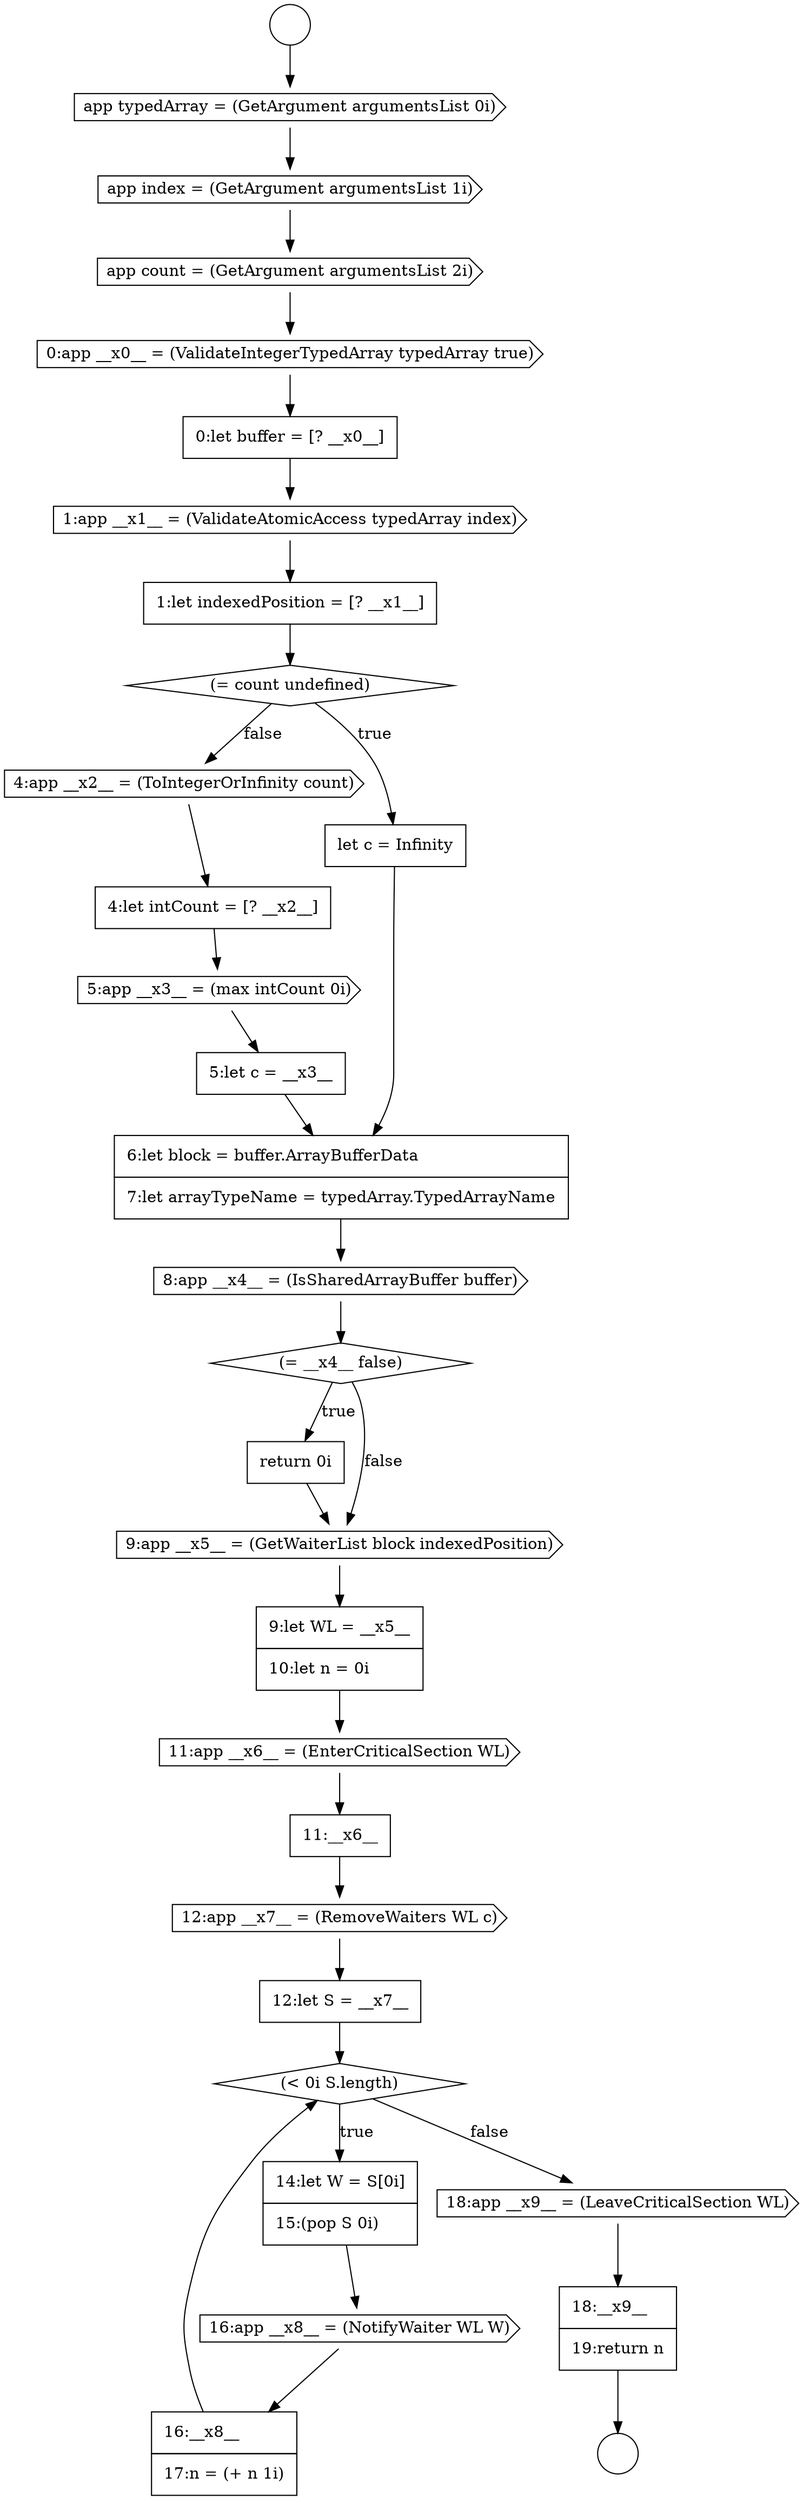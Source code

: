 digraph {
  node18171 [shape=none, margin=0, label=<<font color="black">
    <table border="0" cellborder="1" cellspacing="0" cellpadding="10">
      <tr><td align="left">return 0i</td></tr>
    </table>
  </font>> color="black" fillcolor="white" style=filled]
  node18155 [shape=cds, label=<<font color="black">app typedArray = (GetArgument argumentsList 0i)</font>> color="black" fillcolor="white" style=filled]
  node18175 [shape=none, margin=0, label=<<font color="black">
    <table border="0" cellborder="1" cellspacing="0" cellpadding="10">
      <tr><td align="left">11:__x6__</td></tr>
    </table>
  </font>> color="black" fillcolor="white" style=filled]
  node18158 [shape=cds, label=<<font color="black">0:app __x0__ = (ValidateIntegerTypedArray typedArray true)</font>> color="black" fillcolor="white" style=filled]
  node18177 [shape=none, margin=0, label=<<font color="black">
    <table border="0" cellborder="1" cellspacing="0" cellpadding="10">
      <tr><td align="left">12:let S = __x7__</td></tr>
    </table>
  </font>> color="black" fillcolor="white" style=filled]
  node18168 [shape=none, margin=0, label=<<font color="black">
    <table border="0" cellborder="1" cellspacing="0" cellpadding="10">
      <tr><td align="left">6:let block = buffer.ArrayBufferData</td></tr>
      <tr><td align="left">7:let arrayTypeName = typedArray.TypedArrayName</td></tr>
    </table>
  </font>> color="black" fillcolor="white" style=filled]
  node18183 [shape=none, margin=0, label=<<font color="black">
    <table border="0" cellborder="1" cellspacing="0" cellpadding="10">
      <tr><td align="left">18:__x9__</td></tr>
      <tr><td align="left">19:return n</td></tr>
    </table>
  </font>> color="black" fillcolor="white" style=filled]
  node18172 [shape=cds, label=<<font color="black">9:app __x5__ = (GetWaiterList block indexedPosition)</font>> color="black" fillcolor="white" style=filled]
  node18176 [shape=cds, label=<<font color="black">12:app __x7__ = (RemoveWaiters WL c)</font>> color="black" fillcolor="white" style=filled]
  node18164 [shape=cds, label=<<font color="black">4:app __x2__ = (ToIntegerOrInfinity count)</font>> color="black" fillcolor="white" style=filled]
  node18156 [shape=cds, label=<<font color="black">app index = (GetArgument argumentsList 1i)</font>> color="black" fillcolor="white" style=filled]
  node18173 [shape=none, margin=0, label=<<font color="black">
    <table border="0" cellborder="1" cellspacing="0" cellpadding="10">
      <tr><td align="left">9:let WL = __x5__</td></tr>
      <tr><td align="left">10:let n = 0i</td></tr>
    </table>
  </font>> color="black" fillcolor="white" style=filled]
  node18160 [shape=cds, label=<<font color="black">1:app __x1__ = (ValidateAtomicAccess typedArray index)</font>> color="black" fillcolor="white" style=filled]
  node18170 [shape=diamond, label=<<font color="black">(= __x4__ false)</font>> color="black" fillcolor="white" style=filled]
  node18179 [shape=none, margin=0, label=<<font color="black">
    <table border="0" cellborder="1" cellspacing="0" cellpadding="10">
      <tr><td align="left">14:let W = S[0i]</td></tr>
      <tr><td align="left">15:(pop S 0i)</td></tr>
    </table>
  </font>> color="black" fillcolor="white" style=filled]
  node18166 [shape=cds, label=<<font color="black">5:app __x3__ = (max intCount 0i)</font>> color="black" fillcolor="white" style=filled]
  node18162 [shape=diamond, label=<<font color="black">(= count undefined)</font>> color="black" fillcolor="white" style=filled]
  node18157 [shape=cds, label=<<font color="black">app count = (GetArgument argumentsList 2i)</font>> color="black" fillcolor="white" style=filled]
  node18174 [shape=cds, label=<<font color="black">11:app __x6__ = (EnterCriticalSection WL)</font>> color="black" fillcolor="white" style=filled]
  node18181 [shape=none, margin=0, label=<<font color="black">
    <table border="0" cellborder="1" cellspacing="0" cellpadding="10">
      <tr><td align="left">16:__x8__</td></tr>
      <tr><td align="left">17:n = (+ n 1i)</td></tr>
    </table>
  </font>> color="black" fillcolor="white" style=filled]
  node18180 [shape=cds, label=<<font color="black">16:app __x8__ = (NotifyWaiter WL W)</font>> color="black" fillcolor="white" style=filled]
  node18154 [shape=circle label=" " color="black" fillcolor="white" style=filled]
  node18165 [shape=none, margin=0, label=<<font color="black">
    <table border="0" cellborder="1" cellspacing="0" cellpadding="10">
      <tr><td align="left">4:let intCount = [? __x2__]</td></tr>
    </table>
  </font>> color="black" fillcolor="white" style=filled]
  node18178 [shape=diamond, label=<<font color="black">(&lt; 0i S.length)</font>> color="black" fillcolor="white" style=filled]
  node18161 [shape=none, margin=0, label=<<font color="black">
    <table border="0" cellborder="1" cellspacing="0" cellpadding="10">
      <tr><td align="left">1:let indexedPosition = [? __x1__]</td></tr>
    </table>
  </font>> color="black" fillcolor="white" style=filled]
  node18159 [shape=none, margin=0, label=<<font color="black">
    <table border="0" cellborder="1" cellspacing="0" cellpadding="10">
      <tr><td align="left">0:let buffer = [? __x0__]</td></tr>
    </table>
  </font>> color="black" fillcolor="white" style=filled]
  node18169 [shape=cds, label=<<font color="black">8:app __x4__ = (IsSharedArrayBuffer buffer)</font>> color="black" fillcolor="white" style=filled]
  node18182 [shape=cds, label=<<font color="black">18:app __x9__ = (LeaveCriticalSection WL)</font>> color="black" fillcolor="white" style=filled]
  node18167 [shape=none, margin=0, label=<<font color="black">
    <table border="0" cellborder="1" cellspacing="0" cellpadding="10">
      <tr><td align="left">5:let c = __x3__</td></tr>
    </table>
  </font>> color="black" fillcolor="white" style=filled]
  node18153 [shape=circle label=" " color="black" fillcolor="white" style=filled]
  node18163 [shape=none, margin=0, label=<<font color="black">
    <table border="0" cellborder="1" cellspacing="0" cellpadding="10">
      <tr><td align="left">let c = Infinity</td></tr>
    </table>
  </font>> color="black" fillcolor="white" style=filled]
  node18158 -> node18159 [ color="black"]
  node18182 -> node18183 [ color="black"]
  node18180 -> node18181 [ color="black"]
  node18160 -> node18161 [ color="black"]
  node18159 -> node18160 [ color="black"]
  node18176 -> node18177 [ color="black"]
  node18183 -> node18154 [ color="black"]
  node18171 -> node18172 [ color="black"]
  node18157 -> node18158 [ color="black"]
  node18179 -> node18180 [ color="black"]
  node18161 -> node18162 [ color="black"]
  node18175 -> node18176 [ color="black"]
  node18170 -> node18171 [label=<<font color="black">true</font>> color="black"]
  node18170 -> node18172 [label=<<font color="black">false</font>> color="black"]
  node18168 -> node18169 [ color="black"]
  node18177 -> node18178 [ color="black"]
  node18164 -> node18165 [ color="black"]
  node18173 -> node18174 [ color="black"]
  node18166 -> node18167 [ color="black"]
  node18156 -> node18157 [ color="black"]
  node18153 -> node18155 [ color="black"]
  node18155 -> node18156 [ color="black"]
  node18163 -> node18168 [ color="black"]
  node18174 -> node18175 [ color="black"]
  node18162 -> node18163 [label=<<font color="black">true</font>> color="black"]
  node18162 -> node18164 [label=<<font color="black">false</font>> color="black"]
  node18169 -> node18170 [ color="black"]
  node18165 -> node18166 [ color="black"]
  node18178 -> node18179 [label=<<font color="black">true</font>> color="black"]
  node18178 -> node18182 [label=<<font color="black">false</font>> color="black"]
  node18181 -> node18178 [ color="black"]
  node18167 -> node18168 [ color="black"]
  node18172 -> node18173 [ color="black"]
}
